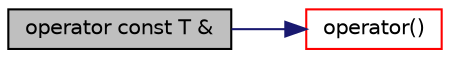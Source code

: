 digraph "operator const T &amp;"
{
  bgcolor="transparent";
  edge [fontname="Helvetica",fontsize="10",labelfontname="Helvetica",labelfontsize="10"];
  node [fontname="Helvetica",fontsize="10",shape=record];
  rankdir="LR";
  Node1 [label="operator const T &",height=0.2,width=0.4,color="black", fillcolor="grey75", style="filled", fontcolor="black"];
  Node1 -> Node2 [color="midnightblue",fontsize="10",style="solid",fontname="Helvetica"];
  Node2 [label="operator()",height=0.2,width=0.4,color="red",URL="$a02708.html#a67ab9fec03fbd870322d975c8876d3d6",tooltip="Const dereference operator. "];
}
